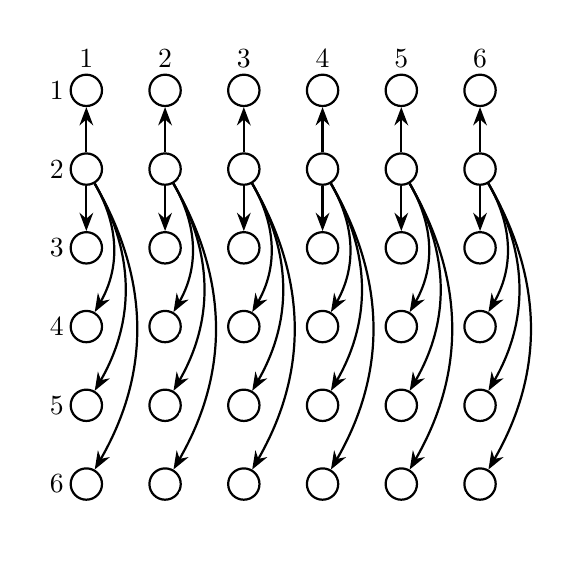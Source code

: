 \begin{tikzpicture}
    \begin{scope}[every node/.style={circle,thick,draw,inner sep=4pt}]
        \foreach  \x in {0,...,5}
            \foreach  \y in {0,...,5}
                \node (I-\x-\y) at (\x,-\y) {};
    \end{scope}
    \begin{scope}
        \foreach  \y [evaluate=\y as \i using int(\y+1)] in {0,...,5}
            \node[anchor=east, inner sep = 8pt] at (I-0-\y) {\(\i\)};
    \end{scope}
    \begin{scope}
        \foreach  \x [evaluate=\x as \i using int(\x+1)] in {0,...,5}
            \node[anchor=south, inner sep = 8pt] at (I-\x-0) {\(\i\)};
    \end{scope}
    \begin{scope}[>={Stealth[white]},
        every node/.style={fill=white,circle,inner sep=0pt},
        every edge/.style={draw=white,thick}]
        \foreach  \y in {0,...,5}
            \foreach \x in {0,2}
                \path [->] (I-1-\y) edge (I-\x-\y);
        \foreach  \y in {0,...,5}
            \foreach \x in {3,4,5}
                \path [->] (I-1-\y) edge [bend right=30] (I-\x-\y);
    \end{scope}
    \begin{scope}[>={Stealth[black]},
        every node/.style={fill=white,circle,inner sep=0pt},
        every edge/.style={draw=black,thick}]
        \foreach  \x in {0,...,5}
            \foreach \y in {0,2}
                \path [->] (I-\x-1) edge (I-\x-\y);
        \foreach  \x in {0,...,5}
            \foreach \y in {3,4,5}
                \path [->] (I-\x-1) edge [bend left=30] (I-\x-\y);
    \end{scope}
    
\end{tikzpicture}
